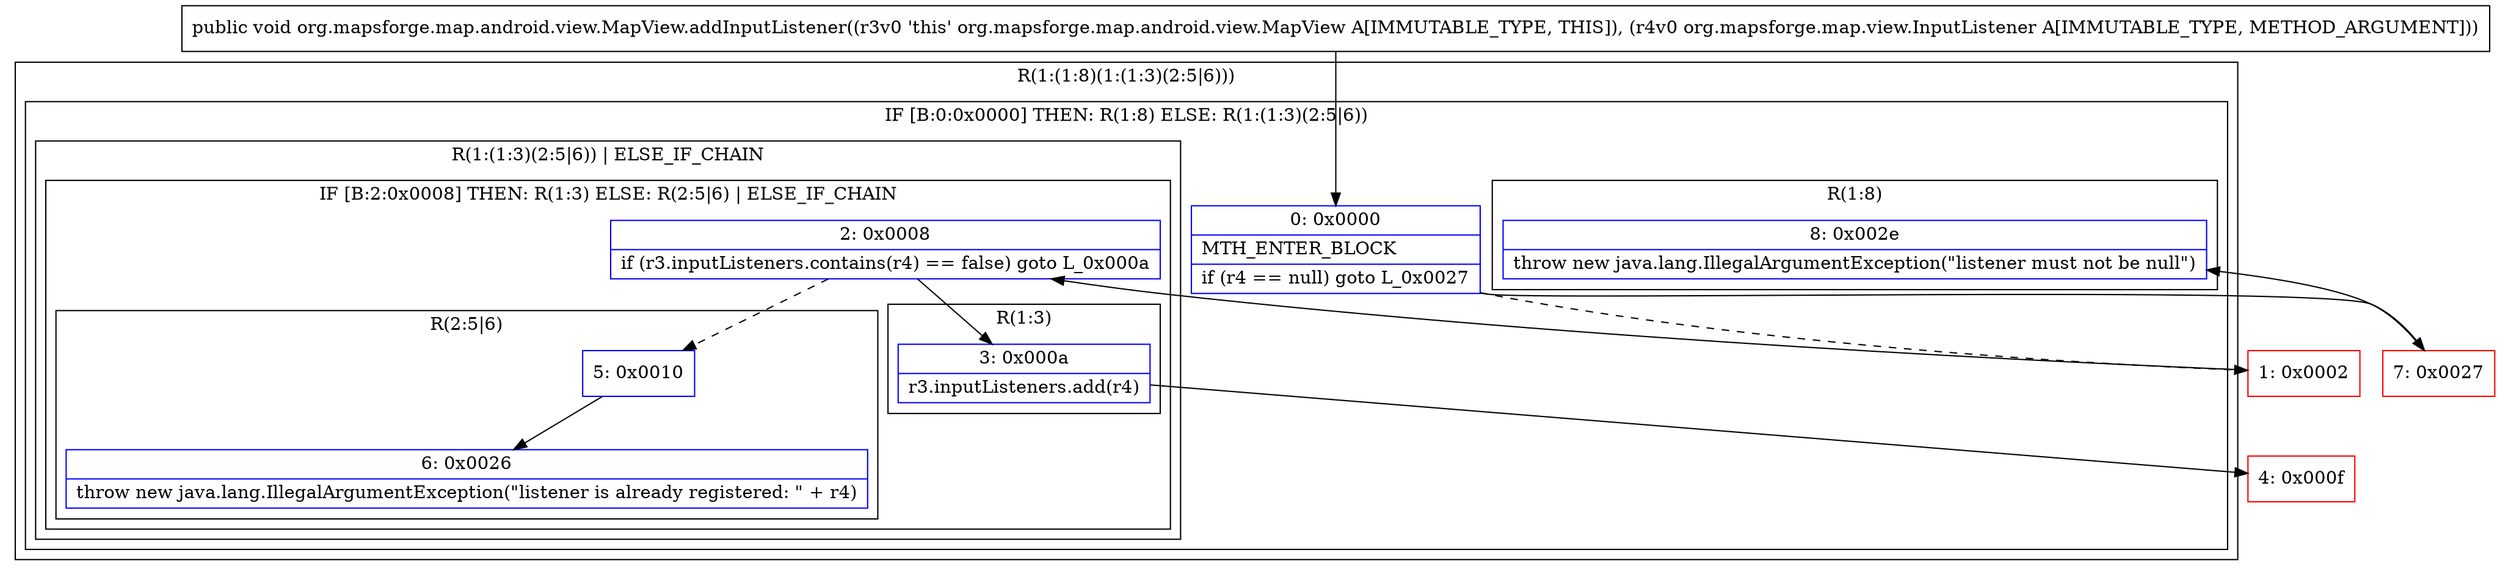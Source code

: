 digraph "CFG fororg.mapsforge.map.android.view.MapView.addInputListener(Lorg\/mapsforge\/map\/view\/InputListener;)V" {
subgraph cluster_Region_1271577734 {
label = "R(1:(1:8)(1:(1:3)(2:5|6)))";
node [shape=record,color=blue];
subgraph cluster_IfRegion_1327501092 {
label = "IF [B:0:0x0000] THEN: R(1:8) ELSE: R(1:(1:3)(2:5|6))";
node [shape=record,color=blue];
Node_0 [shape=record,label="{0\:\ 0x0000|MTH_ENTER_BLOCK\l|if (r4 == null) goto L_0x0027\l}"];
subgraph cluster_Region_2117104678 {
label = "R(1:8)";
node [shape=record,color=blue];
Node_8 [shape=record,label="{8\:\ 0x002e|throw new java.lang.IllegalArgumentException(\"listener must not be null\")\l}"];
}
subgraph cluster_Region_494587923 {
label = "R(1:(1:3)(2:5|6)) | ELSE_IF_CHAIN\l";
node [shape=record,color=blue];
subgraph cluster_IfRegion_55206326 {
label = "IF [B:2:0x0008] THEN: R(1:3) ELSE: R(2:5|6) | ELSE_IF_CHAIN\l";
node [shape=record,color=blue];
Node_2 [shape=record,label="{2\:\ 0x0008|if (r3.inputListeners.contains(r4) == false) goto L_0x000a\l}"];
subgraph cluster_Region_1289488340 {
label = "R(1:3)";
node [shape=record,color=blue];
Node_3 [shape=record,label="{3\:\ 0x000a|r3.inputListeners.add(r4)\l}"];
}
subgraph cluster_Region_833674029 {
label = "R(2:5|6)";
node [shape=record,color=blue];
Node_5 [shape=record,label="{5\:\ 0x0010}"];
Node_6 [shape=record,label="{6\:\ 0x0026|throw new java.lang.IllegalArgumentException(\"listener is already registered: \" + r4)\l}"];
}
}
}
}
}
Node_1 [shape=record,color=red,label="{1\:\ 0x0002}"];
Node_4 [shape=record,color=red,label="{4\:\ 0x000f}"];
Node_7 [shape=record,color=red,label="{7\:\ 0x0027}"];
MethodNode[shape=record,label="{public void org.mapsforge.map.android.view.MapView.addInputListener((r3v0 'this' org.mapsforge.map.android.view.MapView A[IMMUTABLE_TYPE, THIS]), (r4v0 org.mapsforge.map.view.InputListener A[IMMUTABLE_TYPE, METHOD_ARGUMENT])) }"];
MethodNode -> Node_0;
Node_0 -> Node_1[style=dashed];
Node_0 -> Node_7;
Node_2 -> Node_3;
Node_2 -> Node_5[style=dashed];
Node_3 -> Node_4;
Node_5 -> Node_6;
Node_1 -> Node_2;
Node_7 -> Node_8;
}

